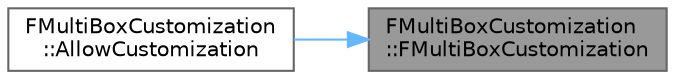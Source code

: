 digraph "FMultiBoxCustomization::FMultiBoxCustomization"
{
 // INTERACTIVE_SVG=YES
 // LATEX_PDF_SIZE
  bgcolor="transparent";
  edge [fontname=Helvetica,fontsize=10,labelfontname=Helvetica,labelfontsize=10];
  node [fontname=Helvetica,fontsize=10,shape=box,height=0.2,width=0.4];
  rankdir="RL";
  Node1 [id="Node000001",label="FMultiBoxCustomization\l::FMultiBoxCustomization",height=0.2,width=0.4,color="gray40", fillcolor="grey60", style="filled", fontcolor="black",tooltip=" "];
  Node1 -> Node2 [id="edge1_Node000001_Node000002",dir="back",color="steelblue1",style="solid",tooltip=" "];
  Node2 [id="Node000002",label="FMultiBoxCustomization\l::AllowCustomization",height=0.2,width=0.4,color="grey40", fillcolor="white", style="filled",URL="$d7/dc9/structFMultiBoxCustomization.html#a9ac221ab7c8d7ce8fc4465a33b654c96",tooltip=" "];
}
